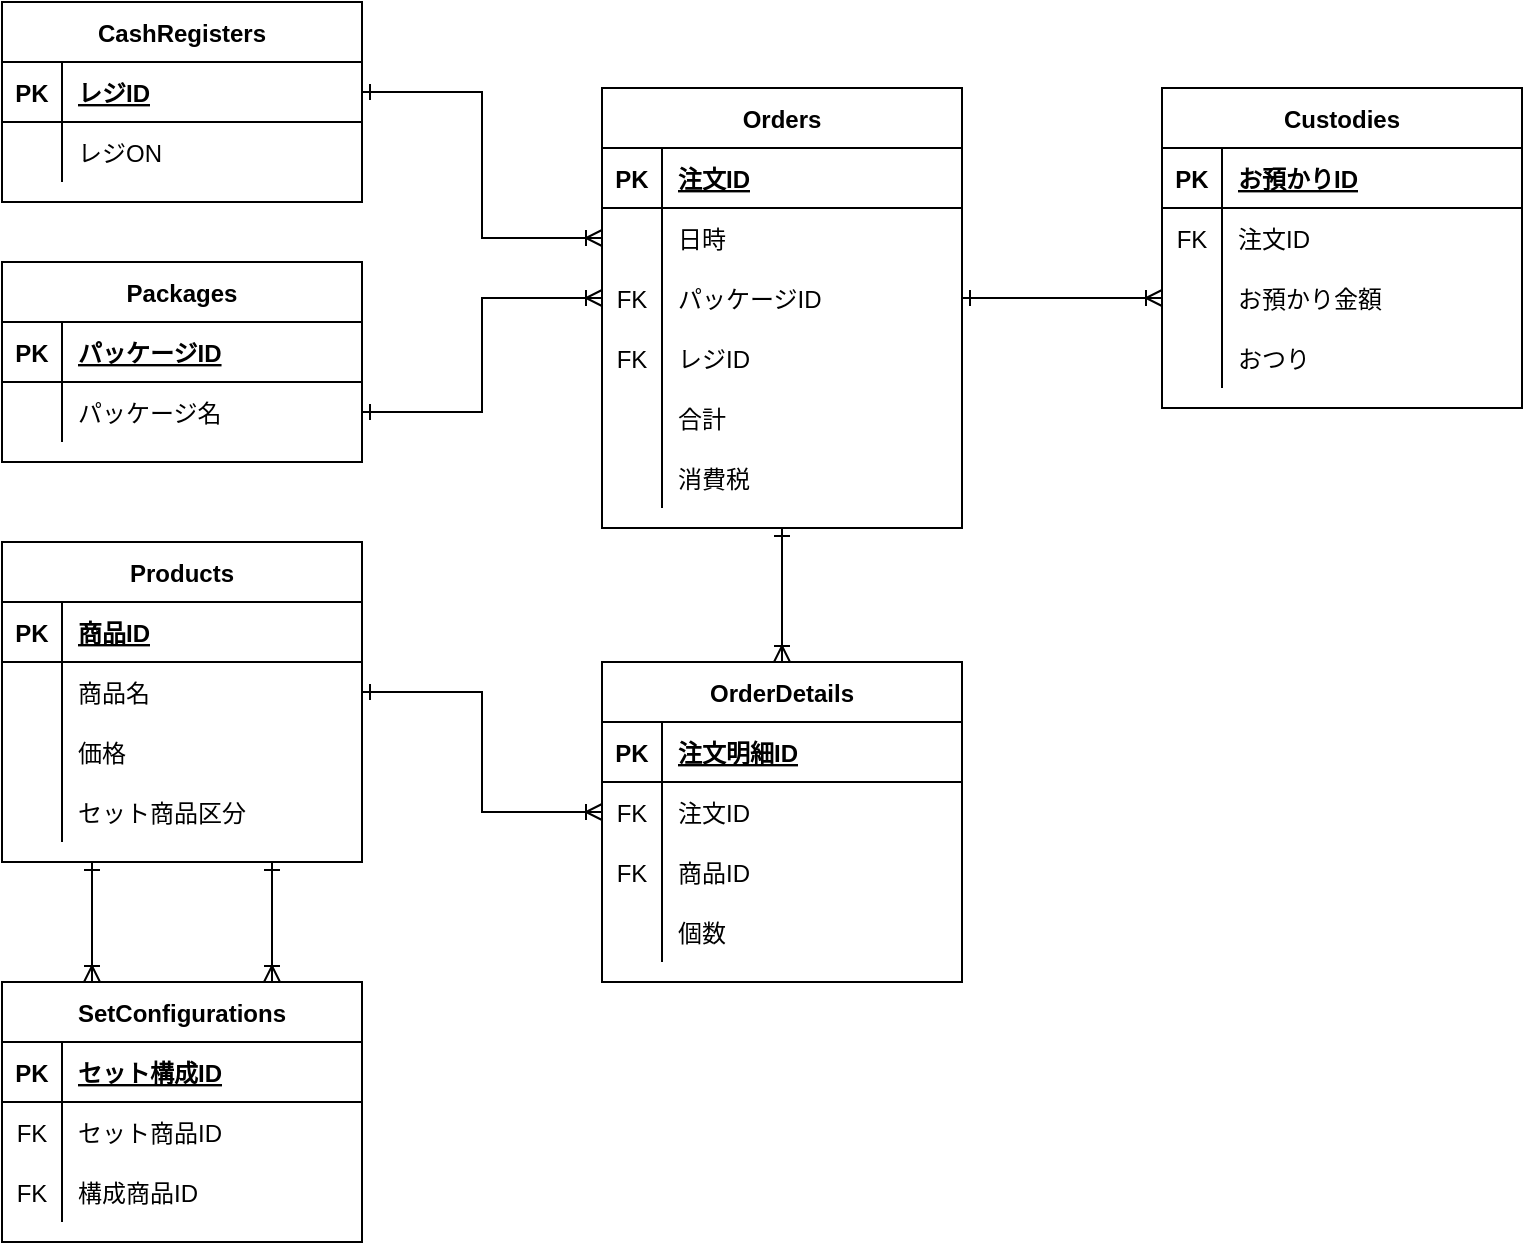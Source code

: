 <mxfile version="20.6.0" type="google"><diagram id="kOjYZVDCkdxhzG3xMVik" name="ページ1"><mxGraphModel grid="1" page="1" gridSize="10" guides="1" tooltips="1" connect="1" arrows="1" fold="1" pageScale="1" pageWidth="827" pageHeight="1169" math="0" shadow="0"><root><mxCell id="0"/><mxCell id="1" parent="0"/><mxCell id="GPz5qkK6mb8Ln3LrXVGi-1" value="Orders" style="shape=table;startSize=30;container=1;collapsible=1;childLayout=tableLayout;fixedRows=1;rowLines=0;fontStyle=1;align=center;resizeLast=1;" vertex="1" parent="1"><mxGeometry x="510" y="273" width="180" height="220" as="geometry"/></mxCell><mxCell id="GPz5qkK6mb8Ln3LrXVGi-2" value="" style="shape=tableRow;horizontal=0;startSize=0;swimlaneHead=0;swimlaneBody=0;fillColor=none;collapsible=0;dropTarget=0;points=[[0,0.5],[1,0.5]];portConstraint=eastwest;top=0;left=0;right=0;bottom=1;" vertex="1" parent="GPz5qkK6mb8Ln3LrXVGi-1"><mxGeometry y="30" width="180" height="30" as="geometry"/></mxCell><mxCell id="GPz5qkK6mb8Ln3LrXVGi-3" value="PK" style="shape=partialRectangle;connectable=0;fillColor=none;top=0;left=0;bottom=0;right=0;fontStyle=1;overflow=hidden;" vertex="1" parent="GPz5qkK6mb8Ln3LrXVGi-2"><mxGeometry width="30" height="30" as="geometry"><mxRectangle width="30" height="30" as="alternateBounds"/></mxGeometry></mxCell><mxCell id="GPz5qkK6mb8Ln3LrXVGi-4" value="注文ID" style="shape=partialRectangle;connectable=0;fillColor=none;top=0;left=0;bottom=0;right=0;align=left;spacingLeft=6;fontStyle=5;overflow=hidden;" vertex="1" parent="GPz5qkK6mb8Ln3LrXVGi-2"><mxGeometry x="30" width="150" height="30" as="geometry"><mxRectangle width="150" height="30" as="alternateBounds"/></mxGeometry></mxCell><mxCell id="GPz5qkK6mb8Ln3LrXVGi-5" value="" style="shape=tableRow;horizontal=0;startSize=0;swimlaneHead=0;swimlaneBody=0;fillColor=none;collapsible=0;dropTarget=0;points=[[0,0.5],[1,0.5]];portConstraint=eastwest;top=0;left=0;right=0;bottom=0;" vertex="1" parent="GPz5qkK6mb8Ln3LrXVGi-1"><mxGeometry y="60" width="180" height="30" as="geometry"/></mxCell><mxCell id="GPz5qkK6mb8Ln3LrXVGi-6" value="" style="shape=partialRectangle;connectable=0;fillColor=none;top=0;left=0;bottom=0;right=0;editable=1;overflow=hidden;" vertex="1" parent="GPz5qkK6mb8Ln3LrXVGi-5"><mxGeometry width="30" height="30" as="geometry"><mxRectangle width="30" height="30" as="alternateBounds"/></mxGeometry></mxCell><mxCell id="GPz5qkK6mb8Ln3LrXVGi-7" value="日時" style="shape=partialRectangle;connectable=0;fillColor=none;top=0;left=0;bottom=0;right=0;align=left;spacingLeft=6;overflow=hidden;" vertex="1" parent="GPz5qkK6mb8Ln3LrXVGi-5"><mxGeometry x="30" width="150" height="30" as="geometry"><mxRectangle width="150" height="30" as="alternateBounds"/></mxGeometry></mxCell><mxCell id="rTEFzAbGeJJgSdUnPLtI-1" style="shape=tableRow;horizontal=0;startSize=0;swimlaneHead=0;swimlaneBody=0;fillColor=none;collapsible=0;dropTarget=0;points=[[0,0.5],[1,0.5]];portConstraint=eastwest;top=0;left=0;right=0;bottom=0;" vertex="1" parent="GPz5qkK6mb8Ln3LrXVGi-1"><mxGeometry y="90" width="180" height="30" as="geometry"/></mxCell><mxCell id="rTEFzAbGeJJgSdUnPLtI-2" value="FK" style="shape=partialRectangle;connectable=0;fillColor=none;top=0;left=0;bottom=0;right=0;editable=1;overflow=hidden;" vertex="1" parent="rTEFzAbGeJJgSdUnPLtI-1"><mxGeometry width="30" height="30" as="geometry"><mxRectangle width="30" height="30" as="alternateBounds"/></mxGeometry></mxCell><mxCell id="rTEFzAbGeJJgSdUnPLtI-3" value="パッケージID" style="shape=partialRectangle;connectable=0;fillColor=none;top=0;left=0;bottom=0;right=0;align=left;spacingLeft=6;overflow=hidden;" vertex="1" parent="rTEFzAbGeJJgSdUnPLtI-1"><mxGeometry x="30" width="150" height="30" as="geometry"><mxRectangle width="150" height="30" as="alternateBounds"/></mxGeometry></mxCell><mxCell id="GPz5qkK6mb8Ln3LrXVGi-8" value="" style="shape=tableRow;horizontal=0;startSize=0;swimlaneHead=0;swimlaneBody=0;fillColor=none;collapsible=0;dropTarget=0;points=[[0,0.5],[1,0.5]];portConstraint=eastwest;top=0;left=0;right=0;bottom=0;" vertex="1" parent="GPz5qkK6mb8Ln3LrXVGi-1"><mxGeometry y="120" width="180" height="30" as="geometry"/></mxCell><mxCell id="GPz5qkK6mb8Ln3LrXVGi-9" value="FK" style="shape=partialRectangle;connectable=0;fillColor=none;top=0;left=0;bottom=0;right=0;editable=1;overflow=hidden;" vertex="1" parent="GPz5qkK6mb8Ln3LrXVGi-8"><mxGeometry width="30" height="30" as="geometry"><mxRectangle width="30" height="30" as="alternateBounds"/></mxGeometry></mxCell><mxCell id="GPz5qkK6mb8Ln3LrXVGi-10" value="レジID" style="shape=partialRectangle;connectable=0;fillColor=none;top=0;left=0;bottom=0;right=0;align=left;spacingLeft=6;overflow=hidden;" vertex="1" parent="GPz5qkK6mb8Ln3LrXVGi-8"><mxGeometry x="30" width="150" height="30" as="geometry"><mxRectangle width="150" height="30" as="alternateBounds"/></mxGeometry></mxCell><mxCell id="rTEFzAbGeJJgSdUnPLtI-47" style="shape=tableRow;horizontal=0;startSize=0;swimlaneHead=0;swimlaneBody=0;fillColor=none;collapsible=0;dropTarget=0;points=[[0,0.5],[1,0.5]];portConstraint=eastwest;top=0;left=0;right=0;bottom=0;" vertex="1" parent="GPz5qkK6mb8Ln3LrXVGi-1"><mxGeometry y="150" width="180" height="30" as="geometry"/></mxCell><mxCell id="rTEFzAbGeJJgSdUnPLtI-48" style="shape=partialRectangle;connectable=0;fillColor=none;top=0;left=0;bottom=0;right=0;editable=1;overflow=hidden;" vertex="1" parent="rTEFzAbGeJJgSdUnPLtI-47"><mxGeometry width="30" height="30" as="geometry"><mxRectangle width="30" height="30" as="alternateBounds"/></mxGeometry></mxCell><mxCell id="rTEFzAbGeJJgSdUnPLtI-49" value="合計" style="shape=partialRectangle;connectable=0;fillColor=none;top=0;left=0;bottom=0;right=0;align=left;spacingLeft=6;overflow=hidden;" vertex="1" parent="rTEFzAbGeJJgSdUnPLtI-47"><mxGeometry x="30" width="150" height="30" as="geometry"><mxRectangle width="150" height="30" as="alternateBounds"/></mxGeometry></mxCell><mxCell id="rTEFzAbGeJJgSdUnPLtI-50" style="shape=tableRow;horizontal=0;startSize=0;swimlaneHead=0;swimlaneBody=0;fillColor=none;collapsible=0;dropTarget=0;points=[[0,0.5],[1,0.5]];portConstraint=eastwest;top=0;left=0;right=0;bottom=0;" vertex="1" parent="GPz5qkK6mb8Ln3LrXVGi-1"><mxGeometry y="180" width="180" height="30" as="geometry"/></mxCell><mxCell id="rTEFzAbGeJJgSdUnPLtI-51" style="shape=partialRectangle;connectable=0;fillColor=none;top=0;left=0;bottom=0;right=0;editable=1;overflow=hidden;" vertex="1" parent="rTEFzAbGeJJgSdUnPLtI-50"><mxGeometry width="30" height="30" as="geometry"><mxRectangle width="30" height="30" as="alternateBounds"/></mxGeometry></mxCell><mxCell id="rTEFzAbGeJJgSdUnPLtI-52" value="消費税" style="shape=partialRectangle;connectable=0;fillColor=none;top=0;left=0;bottom=0;right=0;align=left;spacingLeft=6;overflow=hidden;" vertex="1" parent="rTEFzAbGeJJgSdUnPLtI-50"><mxGeometry x="30" width="150" height="30" as="geometry"><mxRectangle width="150" height="30" as="alternateBounds"/></mxGeometry></mxCell><mxCell id="GPz5qkK6mb8Ln3LrXVGi-20" value="OrderDetails" style="shape=table;startSize=30;container=1;collapsible=1;childLayout=tableLayout;fixedRows=1;rowLines=0;fontStyle=1;align=center;resizeLast=1;" vertex="1" parent="1"><mxGeometry x="510" y="560" width="180" height="160" as="geometry"/></mxCell><mxCell id="GPz5qkK6mb8Ln3LrXVGi-21" value="" style="shape=tableRow;horizontal=0;startSize=0;swimlaneHead=0;swimlaneBody=0;fillColor=none;collapsible=0;dropTarget=0;points=[[0,0.5],[1,0.5]];portConstraint=eastwest;top=0;left=0;right=0;bottom=1;" vertex="1" parent="GPz5qkK6mb8Ln3LrXVGi-20"><mxGeometry y="30" width="180" height="30" as="geometry"/></mxCell><mxCell id="GPz5qkK6mb8Ln3LrXVGi-22" value="PK" style="shape=partialRectangle;connectable=0;fillColor=none;top=0;left=0;bottom=0;right=0;fontStyle=1;overflow=hidden;" vertex="1" parent="GPz5qkK6mb8Ln3LrXVGi-21"><mxGeometry width="30" height="30" as="geometry"><mxRectangle width="30" height="30" as="alternateBounds"/></mxGeometry></mxCell><mxCell id="GPz5qkK6mb8Ln3LrXVGi-23" value="注文明細ID" style="shape=partialRectangle;connectable=0;fillColor=none;top=0;left=0;bottom=0;right=0;align=left;spacingLeft=6;fontStyle=5;overflow=hidden;" vertex="1" parent="GPz5qkK6mb8Ln3LrXVGi-21"><mxGeometry x="30" width="150" height="30" as="geometry"><mxRectangle width="150" height="30" as="alternateBounds"/></mxGeometry></mxCell><mxCell id="GPz5qkK6mb8Ln3LrXVGi-24" value="" style="shape=tableRow;horizontal=0;startSize=0;swimlaneHead=0;swimlaneBody=0;fillColor=none;collapsible=0;dropTarget=0;points=[[0,0.5],[1,0.5]];portConstraint=eastwest;top=0;left=0;right=0;bottom=0;" vertex="1" parent="GPz5qkK6mb8Ln3LrXVGi-20"><mxGeometry y="60" width="180" height="30" as="geometry"/></mxCell><mxCell id="GPz5qkK6mb8Ln3LrXVGi-25" value="FK" style="shape=partialRectangle;connectable=0;fillColor=none;top=0;left=0;bottom=0;right=0;editable=1;overflow=hidden;" vertex="1" parent="GPz5qkK6mb8Ln3LrXVGi-24"><mxGeometry width="30" height="30" as="geometry"><mxRectangle width="30" height="30" as="alternateBounds"/></mxGeometry></mxCell><mxCell id="GPz5qkK6mb8Ln3LrXVGi-26" value="注文ID" style="shape=partialRectangle;connectable=0;fillColor=none;top=0;left=0;bottom=0;right=0;align=left;spacingLeft=6;overflow=hidden;" vertex="1" parent="GPz5qkK6mb8Ln3LrXVGi-24"><mxGeometry x="30" width="150" height="30" as="geometry"><mxRectangle width="150" height="30" as="alternateBounds"/></mxGeometry></mxCell><mxCell id="GPz5qkK6mb8Ln3LrXVGi-27" value="" style="shape=tableRow;horizontal=0;startSize=0;swimlaneHead=0;swimlaneBody=0;fillColor=none;collapsible=0;dropTarget=0;points=[[0,0.5],[1,0.5]];portConstraint=eastwest;top=0;left=0;right=0;bottom=0;" vertex="1" parent="GPz5qkK6mb8Ln3LrXVGi-20"><mxGeometry y="90" width="180" height="30" as="geometry"/></mxCell><mxCell id="GPz5qkK6mb8Ln3LrXVGi-28" value="FK" style="shape=partialRectangle;connectable=0;fillColor=none;top=0;left=0;bottom=0;right=0;editable=1;overflow=hidden;" vertex="1" parent="GPz5qkK6mb8Ln3LrXVGi-27"><mxGeometry width="30" height="30" as="geometry"><mxRectangle width="30" height="30" as="alternateBounds"/></mxGeometry></mxCell><mxCell id="GPz5qkK6mb8Ln3LrXVGi-29" value="商品ID" style="shape=partialRectangle;connectable=0;fillColor=none;top=0;left=0;bottom=0;right=0;align=left;spacingLeft=6;overflow=hidden;" vertex="1" parent="GPz5qkK6mb8Ln3LrXVGi-27"><mxGeometry x="30" width="150" height="30" as="geometry"><mxRectangle width="150" height="30" as="alternateBounds"/></mxGeometry></mxCell><mxCell id="rTEFzAbGeJJgSdUnPLtI-53" style="shape=tableRow;horizontal=0;startSize=0;swimlaneHead=0;swimlaneBody=0;fillColor=none;collapsible=0;dropTarget=0;points=[[0,0.5],[1,0.5]];portConstraint=eastwest;top=0;left=0;right=0;bottom=0;" vertex="1" parent="GPz5qkK6mb8Ln3LrXVGi-20"><mxGeometry y="120" width="180" height="30" as="geometry"/></mxCell><mxCell id="rTEFzAbGeJJgSdUnPLtI-54" style="shape=partialRectangle;connectable=0;fillColor=none;top=0;left=0;bottom=0;right=0;editable=1;overflow=hidden;" vertex="1" parent="rTEFzAbGeJJgSdUnPLtI-53"><mxGeometry width="30" height="30" as="geometry"><mxRectangle width="30" height="30" as="alternateBounds"/></mxGeometry></mxCell><mxCell id="rTEFzAbGeJJgSdUnPLtI-55" value="個数" style="shape=partialRectangle;connectable=0;fillColor=none;top=0;left=0;bottom=0;right=0;align=left;spacingLeft=6;overflow=hidden;" vertex="1" parent="rTEFzAbGeJJgSdUnPLtI-53"><mxGeometry x="30" width="150" height="30" as="geometry"><mxRectangle width="150" height="30" as="alternateBounds"/></mxGeometry></mxCell><mxCell id="GPz5qkK6mb8Ln3LrXVGi-30" value="" style="fontSize=12;html=1;endArrow=ERoneToMany;startArrow=ERone;rounded=0;exitX=0.5;exitY=1;exitDx=0;exitDy=0;entryX=0.5;entryY=0;entryDx=0;entryDy=0;startFill=0;" edge="1" parent="1" source="GPz5qkK6mb8Ln3LrXVGi-1" target="GPz5qkK6mb8Ln3LrXVGi-20"><mxGeometry width="100" height="100" relative="1" as="geometry"><mxPoint x="410" y="398" as="sourcePoint"/><mxPoint x="510" y="298" as="targetPoint"/></mxGeometry></mxCell><mxCell id="GPz5qkK6mb8Ln3LrXVGi-31" value="Products" style="shape=table;startSize=30;container=1;collapsible=1;childLayout=tableLayout;fixedRows=1;rowLines=0;fontStyle=1;align=center;resizeLast=1;" vertex="1" parent="1"><mxGeometry x="210" y="500" width="180" height="160" as="geometry"/></mxCell><mxCell id="GPz5qkK6mb8Ln3LrXVGi-32" value="" style="shape=tableRow;horizontal=0;startSize=0;swimlaneHead=0;swimlaneBody=0;fillColor=none;collapsible=0;dropTarget=0;points=[[0,0.5],[1,0.5]];portConstraint=eastwest;top=0;left=0;right=0;bottom=1;" vertex="1" parent="GPz5qkK6mb8Ln3LrXVGi-31"><mxGeometry y="30" width="180" height="30" as="geometry"/></mxCell><mxCell id="GPz5qkK6mb8Ln3LrXVGi-33" value="PK" style="shape=partialRectangle;connectable=0;fillColor=none;top=0;left=0;bottom=0;right=0;fontStyle=1;overflow=hidden;" vertex="1" parent="GPz5qkK6mb8Ln3LrXVGi-32"><mxGeometry width="30" height="30" as="geometry"><mxRectangle width="30" height="30" as="alternateBounds"/></mxGeometry></mxCell><mxCell id="GPz5qkK6mb8Ln3LrXVGi-34" value="商品ID" style="shape=partialRectangle;connectable=0;fillColor=none;top=0;left=0;bottom=0;right=0;align=left;spacingLeft=6;fontStyle=5;overflow=hidden;" vertex="1" parent="GPz5qkK6mb8Ln3LrXVGi-32"><mxGeometry x="30" width="150" height="30" as="geometry"><mxRectangle width="150" height="30" as="alternateBounds"/></mxGeometry></mxCell><mxCell id="GPz5qkK6mb8Ln3LrXVGi-35" value="" style="shape=tableRow;horizontal=0;startSize=0;swimlaneHead=0;swimlaneBody=0;fillColor=none;collapsible=0;dropTarget=0;points=[[0,0.5],[1,0.5]];portConstraint=eastwest;top=0;left=0;right=0;bottom=0;" vertex="1" parent="GPz5qkK6mb8Ln3LrXVGi-31"><mxGeometry y="60" width="180" height="30" as="geometry"/></mxCell><mxCell id="GPz5qkK6mb8Ln3LrXVGi-36" value="" style="shape=partialRectangle;connectable=0;fillColor=none;top=0;left=0;bottom=0;right=0;editable=1;overflow=hidden;" vertex="1" parent="GPz5qkK6mb8Ln3LrXVGi-35"><mxGeometry width="30" height="30" as="geometry"><mxRectangle width="30" height="30" as="alternateBounds"/></mxGeometry></mxCell><mxCell id="GPz5qkK6mb8Ln3LrXVGi-37" value="商品名" style="shape=partialRectangle;connectable=0;fillColor=none;top=0;left=0;bottom=0;right=0;align=left;spacingLeft=6;overflow=hidden;" vertex="1" parent="GPz5qkK6mb8Ln3LrXVGi-35"><mxGeometry x="30" width="150" height="30" as="geometry"><mxRectangle width="150" height="30" as="alternateBounds"/></mxGeometry></mxCell><mxCell id="GPz5qkK6mb8Ln3LrXVGi-38" value="" style="shape=tableRow;horizontal=0;startSize=0;swimlaneHead=0;swimlaneBody=0;fillColor=none;collapsible=0;dropTarget=0;points=[[0,0.5],[1,0.5]];portConstraint=eastwest;top=0;left=0;right=0;bottom=0;" vertex="1" parent="GPz5qkK6mb8Ln3LrXVGi-31"><mxGeometry y="90" width="180" height="30" as="geometry"/></mxCell><mxCell id="GPz5qkK6mb8Ln3LrXVGi-39" value="" style="shape=partialRectangle;connectable=0;fillColor=none;top=0;left=0;bottom=0;right=0;editable=1;overflow=hidden;" vertex="1" parent="GPz5qkK6mb8Ln3LrXVGi-38"><mxGeometry width="30" height="30" as="geometry"><mxRectangle width="30" height="30" as="alternateBounds"/></mxGeometry></mxCell><mxCell id="GPz5qkK6mb8Ln3LrXVGi-40" value="価格" style="shape=partialRectangle;connectable=0;fillColor=none;top=0;left=0;bottom=0;right=0;align=left;spacingLeft=6;overflow=hidden;" vertex="1" parent="GPz5qkK6mb8Ln3LrXVGi-38"><mxGeometry x="30" width="150" height="30" as="geometry"><mxRectangle width="150" height="30" as="alternateBounds"/></mxGeometry></mxCell><mxCell id="rTEFzAbGeJJgSdUnPLtI-4" style="shape=tableRow;horizontal=0;startSize=0;swimlaneHead=0;swimlaneBody=0;fillColor=none;collapsible=0;dropTarget=0;points=[[0,0.5],[1,0.5]];portConstraint=eastwest;top=0;left=0;right=0;bottom=0;" vertex="1" parent="GPz5qkK6mb8Ln3LrXVGi-31"><mxGeometry y="120" width="180" height="30" as="geometry"/></mxCell><mxCell id="rTEFzAbGeJJgSdUnPLtI-5" style="shape=partialRectangle;connectable=0;fillColor=none;top=0;left=0;bottom=0;right=0;editable=1;overflow=hidden;" vertex="1" parent="rTEFzAbGeJJgSdUnPLtI-4"><mxGeometry width="30" height="30" as="geometry"><mxRectangle width="30" height="30" as="alternateBounds"/></mxGeometry></mxCell><mxCell id="rTEFzAbGeJJgSdUnPLtI-6" value="セット商品区分" style="shape=partialRectangle;connectable=0;fillColor=none;top=0;left=0;bottom=0;right=0;align=left;spacingLeft=6;overflow=hidden;" vertex="1" parent="rTEFzAbGeJJgSdUnPLtI-4"><mxGeometry x="30" width="150" height="30" as="geometry"><mxRectangle width="150" height="30" as="alternateBounds"/></mxGeometry></mxCell><mxCell id="GPz5qkK6mb8Ln3LrXVGi-62" value="SetConfigurations" style="shape=table;startSize=30;container=1;collapsible=1;childLayout=tableLayout;fixedRows=1;rowLines=0;fontStyle=1;align=center;resizeLast=1;" vertex="1" parent="1"><mxGeometry x="210" y="720" width="180" height="130" as="geometry"/></mxCell><mxCell id="GPz5qkK6mb8Ln3LrXVGi-63" value="" style="shape=tableRow;horizontal=0;startSize=0;swimlaneHead=0;swimlaneBody=0;fillColor=none;collapsible=0;dropTarget=0;points=[[0,0.5],[1,0.5]];portConstraint=eastwest;top=0;left=0;right=0;bottom=1;" vertex="1" parent="GPz5qkK6mb8Ln3LrXVGi-62"><mxGeometry y="30" width="180" height="30" as="geometry"/></mxCell><mxCell id="GPz5qkK6mb8Ln3LrXVGi-64" value="PK" style="shape=partialRectangle;connectable=0;fillColor=none;top=0;left=0;bottom=0;right=0;fontStyle=1;overflow=hidden;" vertex="1" parent="GPz5qkK6mb8Ln3LrXVGi-63"><mxGeometry width="30" height="30" as="geometry"><mxRectangle width="30" height="30" as="alternateBounds"/></mxGeometry></mxCell><mxCell id="GPz5qkK6mb8Ln3LrXVGi-65" value="セット構成ID" style="shape=partialRectangle;connectable=0;fillColor=none;top=0;left=0;bottom=0;right=0;align=left;spacingLeft=6;fontStyle=5;overflow=hidden;" vertex="1" parent="GPz5qkK6mb8Ln3LrXVGi-63"><mxGeometry x="30" width="150" height="30" as="geometry"><mxRectangle width="150" height="30" as="alternateBounds"/></mxGeometry></mxCell><mxCell id="GPz5qkK6mb8Ln3LrXVGi-66" value="" style="shape=tableRow;horizontal=0;startSize=0;swimlaneHead=0;swimlaneBody=0;fillColor=none;collapsible=0;dropTarget=0;points=[[0,0.5],[1,0.5]];portConstraint=eastwest;top=0;left=0;right=0;bottom=0;" vertex="1" parent="GPz5qkK6mb8Ln3LrXVGi-62"><mxGeometry y="60" width="180" height="30" as="geometry"/></mxCell><mxCell id="GPz5qkK6mb8Ln3LrXVGi-67" value="FK" style="shape=partialRectangle;connectable=0;fillColor=none;top=0;left=0;bottom=0;right=0;editable=1;overflow=hidden;" vertex="1" parent="GPz5qkK6mb8Ln3LrXVGi-66"><mxGeometry width="30" height="30" as="geometry"><mxRectangle width="30" height="30" as="alternateBounds"/></mxGeometry></mxCell><mxCell id="GPz5qkK6mb8Ln3LrXVGi-68" value="セット商品ID" style="shape=partialRectangle;connectable=0;fillColor=none;top=0;left=0;bottom=0;right=0;align=left;spacingLeft=6;overflow=hidden;" vertex="1" parent="GPz5qkK6mb8Ln3LrXVGi-66"><mxGeometry x="30" width="150" height="30" as="geometry"><mxRectangle width="150" height="30" as="alternateBounds"/></mxGeometry></mxCell><mxCell id="GPz5qkK6mb8Ln3LrXVGi-69" value="" style="shape=tableRow;horizontal=0;startSize=0;swimlaneHead=0;swimlaneBody=0;fillColor=none;collapsible=0;dropTarget=0;points=[[0,0.5],[1,0.5]];portConstraint=eastwest;top=0;left=0;right=0;bottom=0;" vertex="1" parent="GPz5qkK6mb8Ln3LrXVGi-62"><mxGeometry y="90" width="180" height="30" as="geometry"/></mxCell><mxCell id="GPz5qkK6mb8Ln3LrXVGi-70" value="FK" style="shape=partialRectangle;connectable=0;fillColor=none;top=0;left=0;bottom=0;right=0;editable=1;overflow=hidden;" vertex="1" parent="GPz5qkK6mb8Ln3LrXVGi-69"><mxGeometry width="30" height="30" as="geometry"><mxRectangle width="30" height="30" as="alternateBounds"/></mxGeometry></mxCell><mxCell id="GPz5qkK6mb8Ln3LrXVGi-71" value="構成商品ID" style="shape=partialRectangle;connectable=0;fillColor=none;top=0;left=0;bottom=0;right=0;align=left;spacingLeft=6;overflow=hidden;" vertex="1" parent="GPz5qkK6mb8Ln3LrXVGi-69"><mxGeometry x="30" width="150" height="30" as="geometry"><mxRectangle width="150" height="30" as="alternateBounds"/></mxGeometry></mxCell><mxCell id="GPz5qkK6mb8Ln3LrXVGi-72" value="" style="fontSize=12;html=1;endArrow=ERoneToMany;startArrow=ERone;rounded=0;exitX=0.25;exitY=1;exitDx=0;exitDy=0;entryX=0.25;entryY=0;entryDx=0;entryDy=0;startFill=0;" edge="1" parent="1" source="GPz5qkK6mb8Ln3LrXVGi-31" target="GPz5qkK6mb8Ln3LrXVGi-62"><mxGeometry width="100" height="100" relative="1" as="geometry"><mxPoint x="400" y="425" as="sourcePoint"/><mxPoint x="530" y="425" as="targetPoint"/></mxGeometry></mxCell><mxCell id="rTEFzAbGeJJgSdUnPLtI-7" value="" style="fontSize=12;html=1;endArrow=ERoneToMany;startArrow=ERone;rounded=0;exitX=0.75;exitY=1;exitDx=0;exitDy=0;entryX=0.75;entryY=0;entryDx=0;entryDy=0;startFill=0;" edge="1" parent="1" source="GPz5qkK6mb8Ln3LrXVGi-31" target="GPz5qkK6mb8Ln3LrXVGi-62"><mxGeometry width="100" height="100" relative="1" as="geometry"><mxPoint x="390" y="640" as="sourcePoint"/><mxPoint x="520" y="640" as="targetPoint"/></mxGeometry></mxCell><mxCell id="rTEFzAbGeJJgSdUnPLtI-8" value="CashRegisters" style="shape=table;startSize=30;container=1;collapsible=1;childLayout=tableLayout;fixedRows=1;rowLines=0;fontStyle=1;align=center;resizeLast=1;" vertex="1" parent="1"><mxGeometry x="210" y="230" width="180" height="100" as="geometry"/></mxCell><mxCell id="rTEFzAbGeJJgSdUnPLtI-9" value="" style="shape=tableRow;horizontal=0;startSize=0;swimlaneHead=0;swimlaneBody=0;fillColor=none;collapsible=0;dropTarget=0;points=[[0,0.5],[1,0.5]];portConstraint=eastwest;top=0;left=0;right=0;bottom=1;" vertex="1" parent="rTEFzAbGeJJgSdUnPLtI-8"><mxGeometry y="30" width="180" height="30" as="geometry"/></mxCell><mxCell id="rTEFzAbGeJJgSdUnPLtI-10" value="PK" style="shape=partialRectangle;connectable=0;fillColor=none;top=0;left=0;bottom=0;right=0;fontStyle=1;overflow=hidden;" vertex="1" parent="rTEFzAbGeJJgSdUnPLtI-9"><mxGeometry width="30" height="30" as="geometry"><mxRectangle width="30" height="30" as="alternateBounds"/></mxGeometry></mxCell><mxCell id="rTEFzAbGeJJgSdUnPLtI-11" value="レジID" style="shape=partialRectangle;connectable=0;fillColor=none;top=0;left=0;bottom=0;right=0;align=left;spacingLeft=6;fontStyle=5;overflow=hidden;" vertex="1" parent="rTEFzAbGeJJgSdUnPLtI-9"><mxGeometry x="30" width="150" height="30" as="geometry"><mxRectangle width="150" height="30" as="alternateBounds"/></mxGeometry></mxCell><mxCell id="rTEFzAbGeJJgSdUnPLtI-12" value="" style="shape=tableRow;horizontal=0;startSize=0;swimlaneHead=0;swimlaneBody=0;fillColor=none;collapsible=0;dropTarget=0;points=[[0,0.5],[1,0.5]];portConstraint=eastwest;top=0;left=0;right=0;bottom=0;" vertex="1" parent="rTEFzAbGeJJgSdUnPLtI-8"><mxGeometry y="60" width="180" height="30" as="geometry"/></mxCell><mxCell id="rTEFzAbGeJJgSdUnPLtI-13" value="" style="shape=partialRectangle;connectable=0;fillColor=none;top=0;left=0;bottom=0;right=0;editable=1;overflow=hidden;" vertex="1" parent="rTEFzAbGeJJgSdUnPLtI-12"><mxGeometry width="30" height="30" as="geometry"><mxRectangle width="30" height="30" as="alternateBounds"/></mxGeometry></mxCell><mxCell id="rTEFzAbGeJJgSdUnPLtI-14" value="レジON" style="shape=partialRectangle;connectable=0;fillColor=none;top=0;left=0;bottom=0;right=0;align=left;spacingLeft=6;overflow=hidden;" vertex="1" parent="rTEFzAbGeJJgSdUnPLtI-12"><mxGeometry x="30" width="150" height="30" as="geometry"><mxRectangle width="150" height="30" as="alternateBounds"/></mxGeometry></mxCell><mxCell id="rTEFzAbGeJJgSdUnPLtI-18" value="Packages" style="shape=table;startSize=30;container=1;collapsible=1;childLayout=tableLayout;fixedRows=1;rowLines=0;fontStyle=1;align=center;resizeLast=1;" vertex="1" parent="1"><mxGeometry x="210" y="360" width="180" height="100" as="geometry"/></mxCell><mxCell id="rTEFzAbGeJJgSdUnPLtI-19" value="" style="shape=tableRow;horizontal=0;startSize=0;swimlaneHead=0;swimlaneBody=0;fillColor=none;collapsible=0;dropTarget=0;points=[[0,0.5],[1,0.5]];portConstraint=eastwest;top=0;left=0;right=0;bottom=1;" vertex="1" parent="rTEFzAbGeJJgSdUnPLtI-18"><mxGeometry y="30" width="180" height="30" as="geometry"/></mxCell><mxCell id="rTEFzAbGeJJgSdUnPLtI-20" value="PK" style="shape=partialRectangle;connectable=0;fillColor=none;top=0;left=0;bottom=0;right=0;fontStyle=1;overflow=hidden;" vertex="1" parent="rTEFzAbGeJJgSdUnPLtI-19"><mxGeometry width="30" height="30" as="geometry"><mxRectangle width="30" height="30" as="alternateBounds"/></mxGeometry></mxCell><mxCell id="rTEFzAbGeJJgSdUnPLtI-21" value="パッケージID" style="shape=partialRectangle;connectable=0;fillColor=none;top=0;left=0;bottom=0;right=0;align=left;spacingLeft=6;fontStyle=5;overflow=hidden;" vertex="1" parent="rTEFzAbGeJJgSdUnPLtI-19"><mxGeometry x="30" width="150" height="30" as="geometry"><mxRectangle width="150" height="30" as="alternateBounds"/></mxGeometry></mxCell><mxCell id="rTEFzAbGeJJgSdUnPLtI-22" value="" style="shape=tableRow;horizontal=0;startSize=0;swimlaneHead=0;swimlaneBody=0;fillColor=none;collapsible=0;dropTarget=0;points=[[0,0.5],[1,0.5]];portConstraint=eastwest;top=0;left=0;right=0;bottom=0;" vertex="1" parent="rTEFzAbGeJJgSdUnPLtI-18"><mxGeometry y="60" width="180" height="30" as="geometry"/></mxCell><mxCell id="rTEFzAbGeJJgSdUnPLtI-23" value="" style="shape=partialRectangle;connectable=0;fillColor=none;top=0;left=0;bottom=0;right=0;editable=1;overflow=hidden;" vertex="1" parent="rTEFzAbGeJJgSdUnPLtI-22"><mxGeometry width="30" height="30" as="geometry"><mxRectangle width="30" height="30" as="alternateBounds"/></mxGeometry></mxCell><mxCell id="rTEFzAbGeJJgSdUnPLtI-24" value="パッケージ名" style="shape=partialRectangle;connectable=0;fillColor=none;top=0;left=0;bottom=0;right=0;align=left;spacingLeft=6;overflow=hidden;" vertex="1" parent="rTEFzAbGeJJgSdUnPLtI-22"><mxGeometry x="30" width="150" height="30" as="geometry"><mxRectangle width="150" height="30" as="alternateBounds"/></mxGeometry></mxCell><mxCell id="rTEFzAbGeJJgSdUnPLtI-32" value="" style="fontSize=12;html=1;endArrow=ERoneToMany;startArrow=ERone;rounded=0;exitX=1;exitY=0.5;exitDx=0;exitDy=0;entryX=0;entryY=0.5;entryDx=0;entryDy=0;startFill=0;edgeStyle=orthogonalEdgeStyle;" edge="1" parent="1" source="rTEFzAbGeJJgSdUnPLtI-9" target="GPz5qkK6mb8Ln3LrXVGi-5"><mxGeometry width="100" height="100" relative="1" as="geometry"><mxPoint x="355" y="670" as="sourcePoint"/><mxPoint x="355" y="730" as="targetPoint"/></mxGeometry></mxCell><mxCell id="rTEFzAbGeJJgSdUnPLtI-33" value="" style="fontSize=12;html=1;endArrow=ERoneToMany;startArrow=ERone;rounded=0;exitX=1;exitY=0.5;exitDx=0;exitDy=0;entryX=0;entryY=0.5;entryDx=0;entryDy=0;startFill=0;edgeStyle=orthogonalEdgeStyle;" edge="1" parent="1" source="rTEFzAbGeJJgSdUnPLtI-22" target="rTEFzAbGeJJgSdUnPLtI-1"><mxGeometry width="100" height="100" relative="1" as="geometry"><mxPoint x="400" y="285" as="sourcePoint"/><mxPoint x="520" y="358" as="targetPoint"/></mxGeometry></mxCell><mxCell id="rTEFzAbGeJJgSdUnPLtI-34" value="Custodies" style="shape=table;startSize=30;container=1;collapsible=1;childLayout=tableLayout;fixedRows=1;rowLines=0;fontStyle=1;align=center;resizeLast=1;" vertex="1" parent="1"><mxGeometry x="790" y="273" width="180" height="160" as="geometry"/></mxCell><mxCell id="rTEFzAbGeJJgSdUnPLtI-35" value="" style="shape=tableRow;horizontal=0;startSize=0;swimlaneHead=0;swimlaneBody=0;fillColor=none;collapsible=0;dropTarget=0;points=[[0,0.5],[1,0.5]];portConstraint=eastwest;top=0;left=0;right=0;bottom=1;" vertex="1" parent="rTEFzAbGeJJgSdUnPLtI-34"><mxGeometry y="30" width="180" height="30" as="geometry"/></mxCell><mxCell id="rTEFzAbGeJJgSdUnPLtI-36" value="PK" style="shape=partialRectangle;connectable=0;fillColor=none;top=0;left=0;bottom=0;right=0;fontStyle=1;overflow=hidden;" vertex="1" parent="rTEFzAbGeJJgSdUnPLtI-35"><mxGeometry width="30" height="30" as="geometry"><mxRectangle width="30" height="30" as="alternateBounds"/></mxGeometry></mxCell><mxCell id="rTEFzAbGeJJgSdUnPLtI-37" value="お預かりID" style="shape=partialRectangle;connectable=0;fillColor=none;top=0;left=0;bottom=0;right=0;align=left;spacingLeft=6;fontStyle=5;overflow=hidden;" vertex="1" parent="rTEFzAbGeJJgSdUnPLtI-35"><mxGeometry x="30" width="150" height="30" as="geometry"><mxRectangle width="150" height="30" as="alternateBounds"/></mxGeometry></mxCell><mxCell id="rTEFzAbGeJJgSdUnPLtI-38" value="" style="shape=tableRow;horizontal=0;startSize=0;swimlaneHead=0;swimlaneBody=0;fillColor=none;collapsible=0;dropTarget=0;points=[[0,0.5],[1,0.5]];portConstraint=eastwest;top=0;left=0;right=0;bottom=0;" vertex="1" parent="rTEFzAbGeJJgSdUnPLtI-34"><mxGeometry y="60" width="180" height="30" as="geometry"/></mxCell><mxCell id="rTEFzAbGeJJgSdUnPLtI-39" value="FK" style="shape=partialRectangle;connectable=0;fillColor=none;top=0;left=0;bottom=0;right=0;editable=1;overflow=hidden;" vertex="1" parent="rTEFzAbGeJJgSdUnPLtI-38"><mxGeometry width="30" height="30" as="geometry"><mxRectangle width="30" height="30" as="alternateBounds"/></mxGeometry></mxCell><mxCell id="rTEFzAbGeJJgSdUnPLtI-40" value="注文ID" style="shape=partialRectangle;connectable=0;fillColor=none;top=0;left=0;bottom=0;right=0;align=left;spacingLeft=6;overflow=hidden;" vertex="1" parent="rTEFzAbGeJJgSdUnPLtI-38"><mxGeometry x="30" width="150" height="30" as="geometry"><mxRectangle width="150" height="30" as="alternateBounds"/></mxGeometry></mxCell><mxCell id="rTEFzAbGeJJgSdUnPLtI-41" style="shape=tableRow;horizontal=0;startSize=0;swimlaneHead=0;swimlaneBody=0;fillColor=none;collapsible=0;dropTarget=0;points=[[0,0.5],[1,0.5]];portConstraint=eastwest;top=0;left=0;right=0;bottom=0;" vertex="1" parent="rTEFzAbGeJJgSdUnPLtI-34"><mxGeometry y="90" width="180" height="30" as="geometry"/></mxCell><mxCell id="rTEFzAbGeJJgSdUnPLtI-42" style="shape=partialRectangle;connectable=0;fillColor=none;top=0;left=0;bottom=0;right=0;editable=1;overflow=hidden;" vertex="1" parent="rTEFzAbGeJJgSdUnPLtI-41"><mxGeometry width="30" height="30" as="geometry"><mxRectangle width="30" height="30" as="alternateBounds"/></mxGeometry></mxCell><mxCell id="rTEFzAbGeJJgSdUnPLtI-43" value="お預かり金額" style="shape=partialRectangle;connectable=0;fillColor=none;top=0;left=0;bottom=0;right=0;align=left;spacingLeft=6;overflow=hidden;" vertex="1" parent="rTEFzAbGeJJgSdUnPLtI-41"><mxGeometry x="30" width="150" height="30" as="geometry"><mxRectangle width="150" height="30" as="alternateBounds"/></mxGeometry></mxCell><mxCell id="rTEFzAbGeJJgSdUnPLtI-44" value="" style="shape=tableRow;horizontal=0;startSize=0;swimlaneHead=0;swimlaneBody=0;fillColor=none;collapsible=0;dropTarget=0;points=[[0,0.5],[1,0.5]];portConstraint=eastwest;top=0;left=0;right=0;bottom=0;" vertex="1" parent="rTEFzAbGeJJgSdUnPLtI-34"><mxGeometry y="120" width="180" height="30" as="geometry"/></mxCell><mxCell id="rTEFzAbGeJJgSdUnPLtI-45" value="" style="shape=partialRectangle;connectable=0;fillColor=none;top=0;left=0;bottom=0;right=0;editable=1;overflow=hidden;" vertex="1" parent="rTEFzAbGeJJgSdUnPLtI-44"><mxGeometry width="30" height="30" as="geometry"><mxRectangle width="30" height="30" as="alternateBounds"/></mxGeometry></mxCell><mxCell id="rTEFzAbGeJJgSdUnPLtI-46" value="おつり" style="shape=partialRectangle;connectable=0;fillColor=none;top=0;left=0;bottom=0;right=0;align=left;spacingLeft=6;overflow=hidden;" vertex="1" parent="rTEFzAbGeJJgSdUnPLtI-44"><mxGeometry x="30" width="150" height="30" as="geometry"><mxRectangle width="150" height="30" as="alternateBounds"/></mxGeometry></mxCell><mxCell id="rTEFzAbGeJJgSdUnPLtI-56" value="" style="fontSize=12;html=1;endArrow=ERoneToMany;startArrow=ERone;rounded=0;exitX=1;exitY=0.5;exitDx=0;exitDy=0;entryX=0;entryY=0.5;entryDx=0;entryDy=0;startFill=0;edgeStyle=orthogonalEdgeStyle;" edge="1" parent="1" source="GPz5qkK6mb8Ln3LrXVGi-35" target="GPz5qkK6mb8Ln3LrXVGi-24"><mxGeometry width="100" height="100" relative="1" as="geometry"><mxPoint x="355" y="670" as="sourcePoint"/><mxPoint x="355" y="730" as="targetPoint"/></mxGeometry></mxCell><mxCell id="rTEFzAbGeJJgSdUnPLtI-57" value="" style="fontSize=12;html=1;endArrow=ERoneToMany;startArrow=ERone;rounded=0;exitX=1;exitY=0.5;exitDx=0;exitDy=0;entryX=0;entryY=0.5;entryDx=0;entryDy=0;startFill=0;" edge="1" parent="1" source="rTEFzAbGeJJgSdUnPLtI-1" target="rTEFzAbGeJJgSdUnPLtI-41"><mxGeometry width="100" height="100" relative="1" as="geometry"><mxPoint x="355" y="670" as="sourcePoint"/><mxPoint x="355" y="730" as="targetPoint"/></mxGeometry></mxCell></root></mxGraphModel></diagram></mxfile>